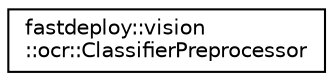 digraph "Graphical Class Hierarchy"
{
  edge [fontname="Helvetica",fontsize="10",labelfontname="Helvetica",labelfontsize="10"];
  node [fontname="Helvetica",fontsize="10",shape=record];
  rankdir="LR";
  Node1 [label="fastdeploy::vision\l::ocr::ClassifierPreprocessor",height=0.2,width=0.4,color="black", fillcolor="white", style="filled",URL="$classfastdeploy_1_1vision_1_1ocr_1_1ClassifierPreprocessor.html",tooltip="Preprocessor object for Classifier serials model. "];
}
